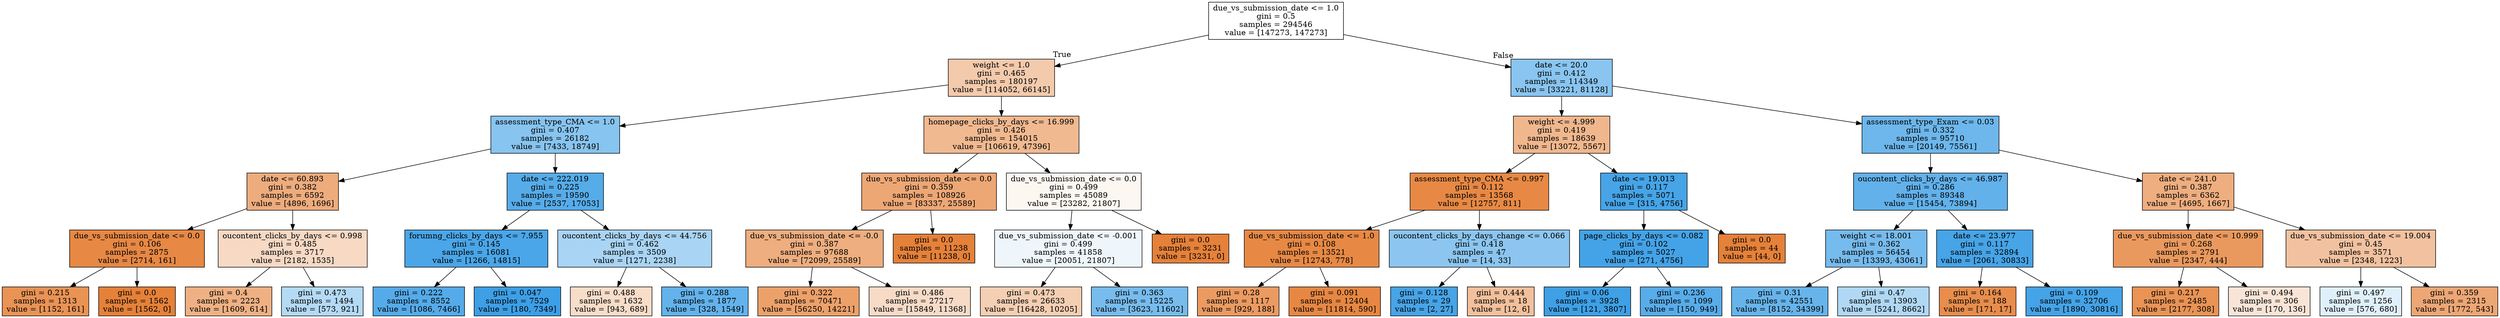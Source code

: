 digraph Tree {
node [shape=box, style="filled", color="black"] ;
0 [label="due_vs_submission_date <= 1.0\ngini = 0.5\nsamples = 294546\nvalue = [147273, 147273]", fillcolor="#e5813900"] ;
1 [label="weight <= 1.0\ngini = 0.465\nsamples = 180197\nvalue = [114052, 66145]", fillcolor="#e581396b"] ;
0 -> 1 [labeldistance=2.5, labelangle=45, headlabel="True"] ;
2 [label="assessment_type_CMA <= 1.0\ngini = 0.407\nsamples = 26182\nvalue = [7433, 18749]", fillcolor="#399de59a"] ;
1 -> 2 ;
3 [label="date <= 60.893\ngini = 0.382\nsamples = 6592\nvalue = [4896, 1696]", fillcolor="#e58139a7"] ;
2 -> 3 ;
4 [label="due_vs_submission_date <= 0.0\ngini = 0.106\nsamples = 2875\nvalue = [2714, 161]", fillcolor="#e58139f0"] ;
3 -> 4 ;
5 [label="gini = 0.215\nsamples = 1313\nvalue = [1152, 161]", fillcolor="#e58139db"] ;
4 -> 5 ;
6 [label="gini = 0.0\nsamples = 1562\nvalue = [1562, 0]", fillcolor="#e58139ff"] ;
4 -> 6 ;
7 [label="oucontent_clicks_by_days <= 0.998\ngini = 0.485\nsamples = 3717\nvalue = [2182, 1535]", fillcolor="#e581394c"] ;
3 -> 7 ;
8 [label="gini = 0.4\nsamples = 2223\nvalue = [1609, 614]", fillcolor="#e581399e"] ;
7 -> 8 ;
9 [label="gini = 0.473\nsamples = 1494\nvalue = [573, 921]", fillcolor="#399de560"] ;
7 -> 9 ;
10 [label="date <= 222.019\ngini = 0.225\nsamples = 19590\nvalue = [2537, 17053]", fillcolor="#399de5d9"] ;
2 -> 10 ;
11 [label="forumng_clicks_by_days <= 7.955\ngini = 0.145\nsamples = 16081\nvalue = [1266, 14815]", fillcolor="#399de5e9"] ;
10 -> 11 ;
12 [label="gini = 0.222\nsamples = 8552\nvalue = [1086, 7466]", fillcolor="#399de5da"] ;
11 -> 12 ;
13 [label="gini = 0.047\nsamples = 7529\nvalue = [180, 7349]", fillcolor="#399de5f9"] ;
11 -> 13 ;
14 [label="oucontent_clicks_by_days <= 44.756\ngini = 0.462\nsamples = 3509\nvalue = [1271, 2238]", fillcolor="#399de56e"] ;
10 -> 14 ;
15 [label="gini = 0.488\nsamples = 1632\nvalue = [943, 689]", fillcolor="#e5813945"] ;
14 -> 15 ;
16 [label="gini = 0.288\nsamples = 1877\nvalue = [328, 1549]", fillcolor="#399de5c9"] ;
14 -> 16 ;
17 [label="homepage_clicks_by_days <= 16.999\ngini = 0.426\nsamples = 154015\nvalue = [106619, 47396]", fillcolor="#e581398e"] ;
1 -> 17 ;
18 [label="due_vs_submission_date <= 0.0\ngini = 0.359\nsamples = 108926\nvalue = [83337, 25589]", fillcolor="#e58139b1"] ;
17 -> 18 ;
19 [label="due_vs_submission_date <= -0.0\ngini = 0.387\nsamples = 97688\nvalue = [72099, 25589]", fillcolor="#e58139a4"] ;
18 -> 19 ;
20 [label="gini = 0.322\nsamples = 70471\nvalue = [56250, 14221]", fillcolor="#e58139bf"] ;
19 -> 20 ;
21 [label="gini = 0.486\nsamples = 27217\nvalue = [15849, 11368]", fillcolor="#e5813948"] ;
19 -> 21 ;
22 [label="gini = 0.0\nsamples = 11238\nvalue = [11238, 0]", fillcolor="#e58139ff"] ;
18 -> 22 ;
23 [label="due_vs_submission_date <= 0.0\ngini = 0.499\nsamples = 45089\nvalue = [23282, 21807]", fillcolor="#e5813910"] ;
17 -> 23 ;
24 [label="due_vs_submission_date <= -0.001\ngini = 0.499\nsamples = 41858\nvalue = [20051, 21807]", fillcolor="#399de515"] ;
23 -> 24 ;
25 [label="gini = 0.473\nsamples = 26633\nvalue = [16428, 10205]", fillcolor="#e5813961"] ;
24 -> 25 ;
26 [label="gini = 0.363\nsamples = 15225\nvalue = [3623, 11602]", fillcolor="#399de5af"] ;
24 -> 26 ;
27 [label="gini = 0.0\nsamples = 3231\nvalue = [3231, 0]", fillcolor="#e58139ff"] ;
23 -> 27 ;
28 [label="date <= 20.0\ngini = 0.412\nsamples = 114349\nvalue = [33221, 81128]", fillcolor="#399de597"] ;
0 -> 28 [labeldistance=2.5, labelangle=-45, headlabel="False"] ;
29 [label="weight <= 4.999\ngini = 0.419\nsamples = 18639\nvalue = [13072, 5567]", fillcolor="#e5813992"] ;
28 -> 29 ;
30 [label="assessment_type_CMA <= 0.997\ngini = 0.112\nsamples = 13568\nvalue = [12757, 811]", fillcolor="#e58139ef"] ;
29 -> 30 ;
31 [label="due_vs_submission_date <= 1.0\ngini = 0.108\nsamples = 13521\nvalue = [12743, 778]", fillcolor="#e58139ef"] ;
30 -> 31 ;
32 [label="gini = 0.28\nsamples = 1117\nvalue = [929, 188]", fillcolor="#e58139cb"] ;
31 -> 32 ;
33 [label="gini = 0.091\nsamples = 12404\nvalue = [11814, 590]", fillcolor="#e58139f2"] ;
31 -> 33 ;
34 [label="oucontent_clicks_by_days_change <= 0.066\ngini = 0.418\nsamples = 47\nvalue = [14, 33]", fillcolor="#399de593"] ;
30 -> 34 ;
35 [label="gini = 0.128\nsamples = 29\nvalue = [2, 27]", fillcolor="#399de5ec"] ;
34 -> 35 ;
36 [label="gini = 0.444\nsamples = 18\nvalue = [12, 6]", fillcolor="#e581397f"] ;
34 -> 36 ;
37 [label="date <= 19.013\ngini = 0.117\nsamples = 5071\nvalue = [315, 4756]", fillcolor="#399de5ee"] ;
29 -> 37 ;
38 [label="page_clicks_by_days <= 0.082\ngini = 0.102\nsamples = 5027\nvalue = [271, 4756]", fillcolor="#399de5f0"] ;
37 -> 38 ;
39 [label="gini = 0.06\nsamples = 3928\nvalue = [121, 3807]", fillcolor="#399de5f7"] ;
38 -> 39 ;
40 [label="gini = 0.236\nsamples = 1099\nvalue = [150, 949]", fillcolor="#399de5d7"] ;
38 -> 40 ;
41 [label="gini = 0.0\nsamples = 44\nvalue = [44, 0]", fillcolor="#e58139ff"] ;
37 -> 41 ;
42 [label="assessment_type_Exam <= 0.03\ngini = 0.332\nsamples = 95710\nvalue = [20149, 75561]", fillcolor="#399de5bb"] ;
28 -> 42 ;
43 [label="oucontent_clicks_by_days <= 46.987\ngini = 0.286\nsamples = 89348\nvalue = [15454, 73894]", fillcolor="#399de5ca"] ;
42 -> 43 ;
44 [label="weight <= 18.001\ngini = 0.362\nsamples = 56454\nvalue = [13393, 43061]", fillcolor="#399de5b0"] ;
43 -> 44 ;
45 [label="gini = 0.31\nsamples = 42551\nvalue = [8152, 34399]", fillcolor="#399de5c3"] ;
44 -> 45 ;
46 [label="gini = 0.47\nsamples = 13903\nvalue = [5241, 8662]", fillcolor="#399de565"] ;
44 -> 46 ;
47 [label="date <= 23.977\ngini = 0.117\nsamples = 32894\nvalue = [2061, 30833]", fillcolor="#399de5ee"] ;
43 -> 47 ;
48 [label="gini = 0.164\nsamples = 188\nvalue = [171, 17]", fillcolor="#e58139e6"] ;
47 -> 48 ;
49 [label="gini = 0.109\nsamples = 32706\nvalue = [1890, 30816]", fillcolor="#399de5ef"] ;
47 -> 49 ;
50 [label="date <= 241.0\ngini = 0.387\nsamples = 6362\nvalue = [4695, 1667]", fillcolor="#e58139a4"] ;
42 -> 50 ;
51 [label="due_vs_submission_date <= 10.999\ngini = 0.268\nsamples = 2791\nvalue = [2347, 444]", fillcolor="#e58139cf"] ;
50 -> 51 ;
52 [label="gini = 0.217\nsamples = 2485\nvalue = [2177, 308]", fillcolor="#e58139db"] ;
51 -> 52 ;
53 [label="gini = 0.494\nsamples = 306\nvalue = [170, 136]", fillcolor="#e5813933"] ;
51 -> 53 ;
54 [label="due_vs_submission_date <= 19.004\ngini = 0.45\nsamples = 3571\nvalue = [2348, 1223]", fillcolor="#e581397a"] ;
50 -> 54 ;
55 [label="gini = 0.497\nsamples = 1256\nvalue = [576, 680]", fillcolor="#399de527"] ;
54 -> 55 ;
56 [label="gini = 0.359\nsamples = 2315\nvalue = [1772, 543]", fillcolor="#e58139b1"] ;
54 -> 56 ;
}